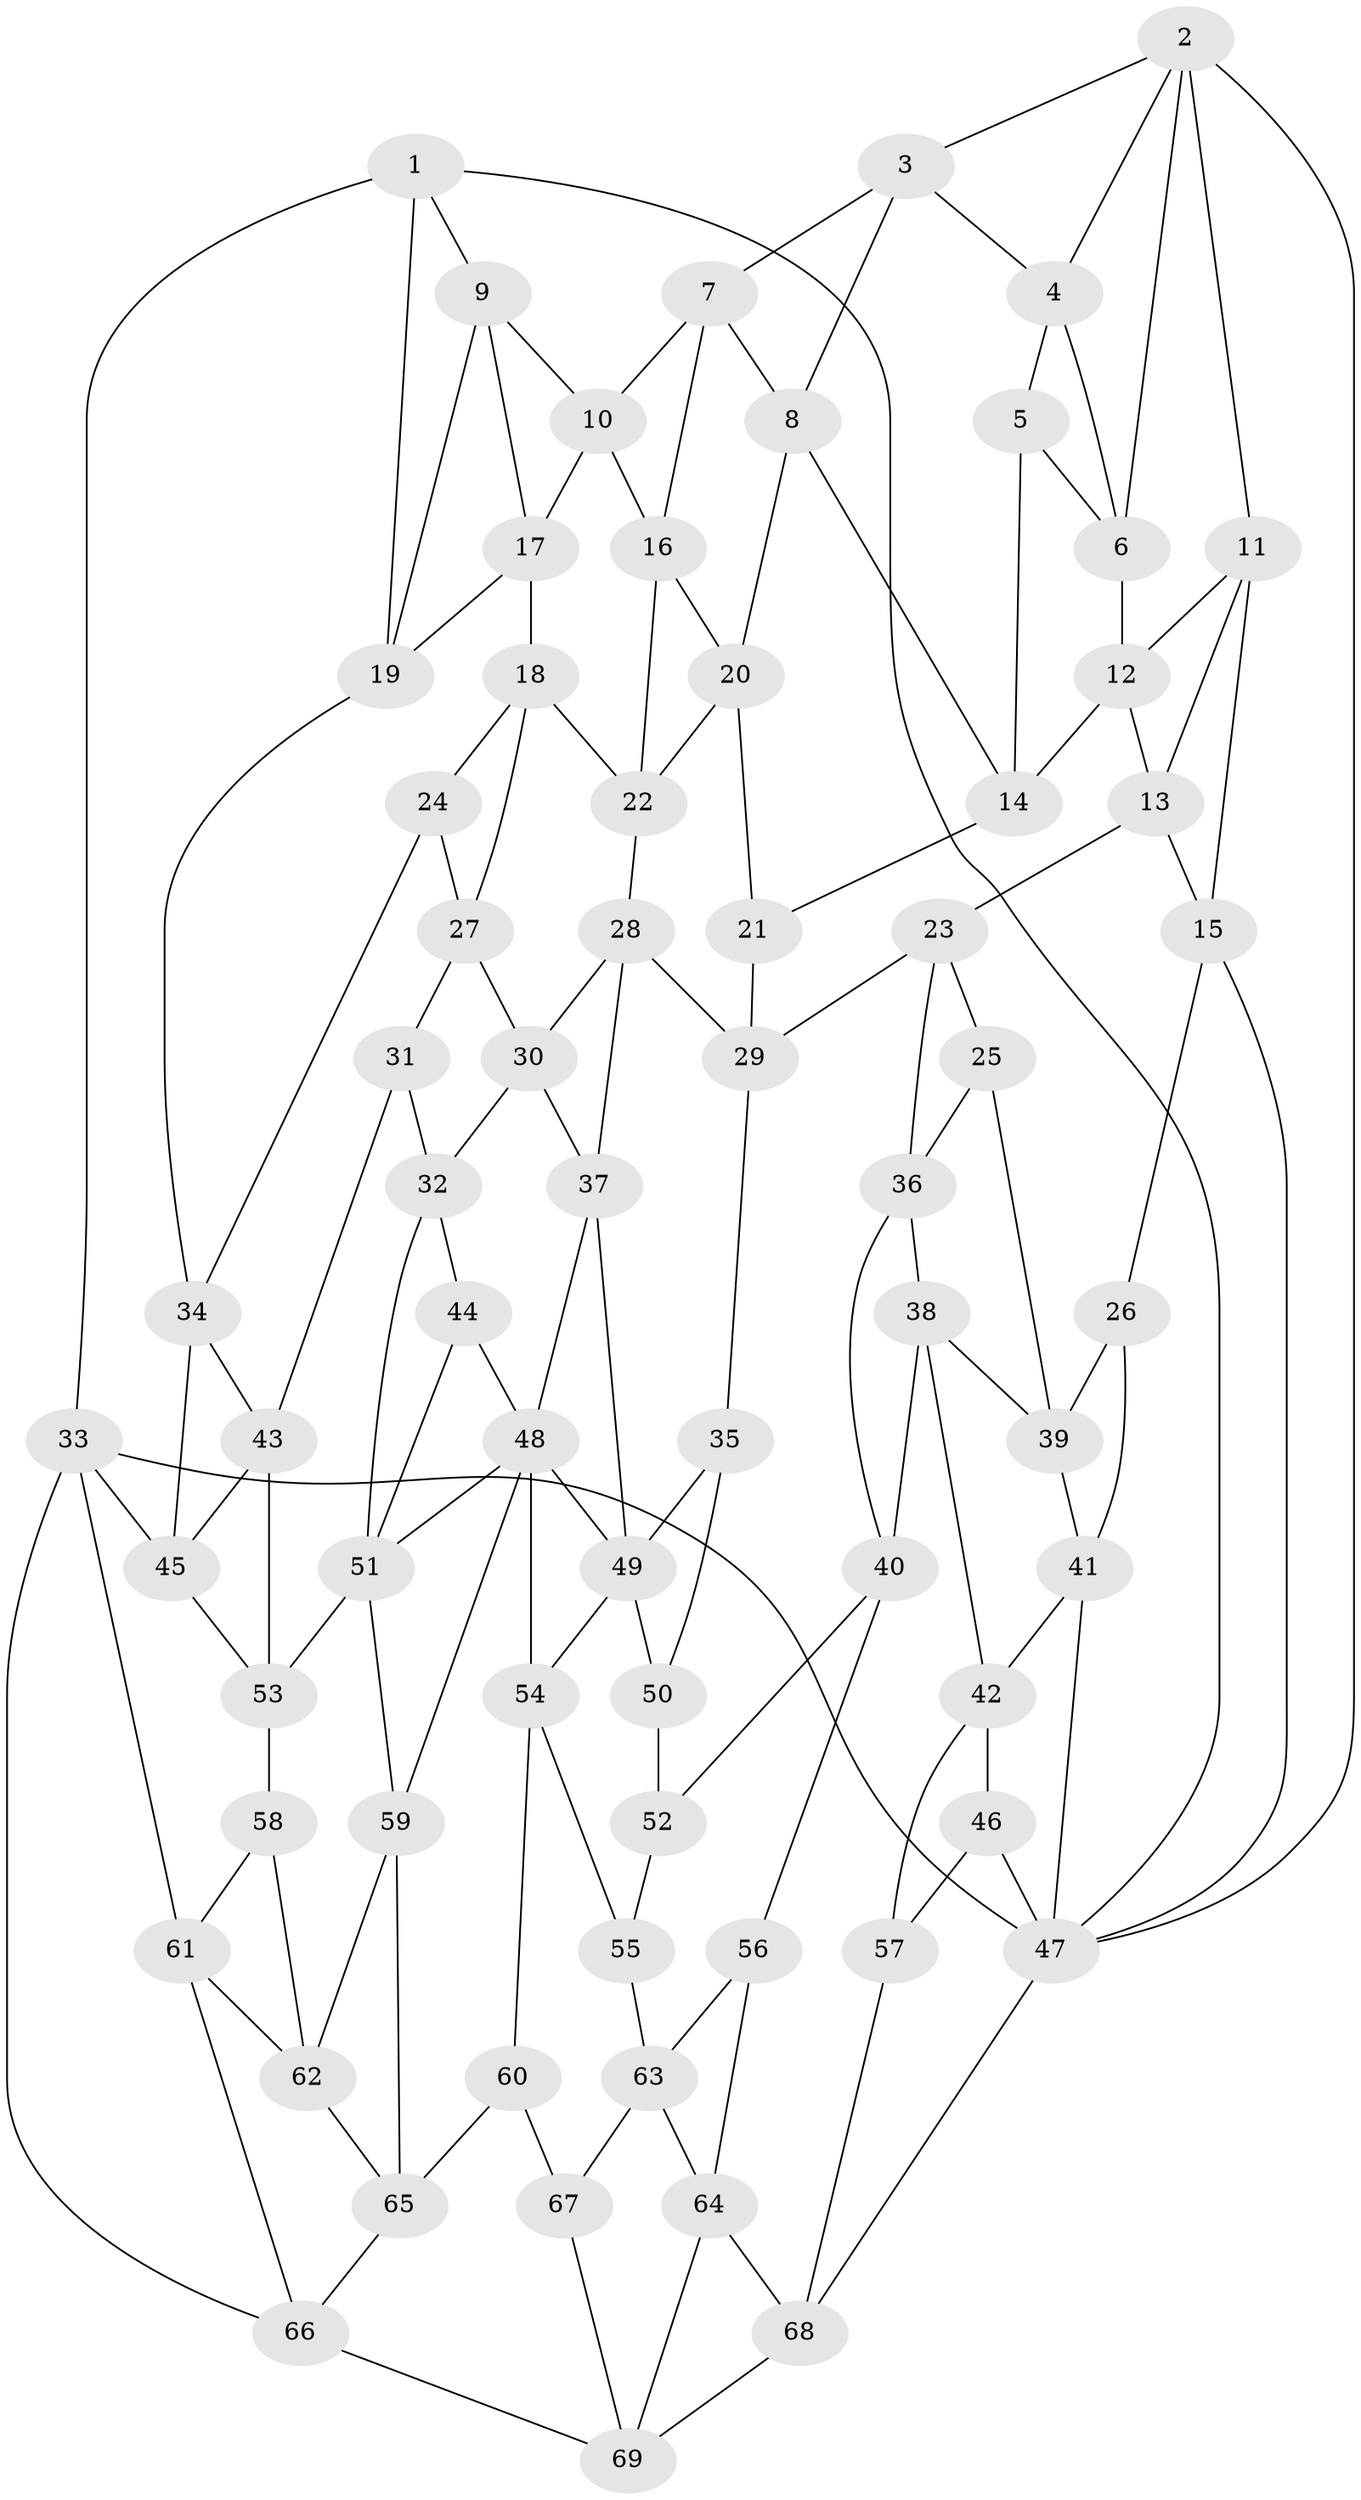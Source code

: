 // original degree distribution, {3: 0.014492753623188406, 6: 0.1956521739130435, 5: 0.5797101449275363, 4: 0.21014492753623187}
// Generated by graph-tools (version 1.1) at 2025/27/03/09/25 03:27:08]
// undirected, 69 vertices, 134 edges
graph export_dot {
graph [start="1"]
  node [color=gray90,style=filled];
  1;
  2;
  3;
  4;
  5;
  6;
  7;
  8;
  9;
  10;
  11;
  12;
  13;
  14;
  15;
  16;
  17;
  18;
  19;
  20;
  21;
  22;
  23;
  24;
  25;
  26;
  27;
  28;
  29;
  30;
  31;
  32;
  33;
  34;
  35;
  36;
  37;
  38;
  39;
  40;
  41;
  42;
  43;
  44;
  45;
  46;
  47;
  48;
  49;
  50;
  51;
  52;
  53;
  54;
  55;
  56;
  57;
  58;
  59;
  60;
  61;
  62;
  63;
  64;
  65;
  66;
  67;
  68;
  69;
  1 -- 9 [weight=1.0];
  1 -- 19 [weight=1.0];
  1 -- 33 [weight=1.0];
  1 -- 47 [weight=1.0];
  2 -- 3 [weight=1.0];
  2 -- 4 [weight=1.0];
  2 -- 6 [weight=1.0];
  2 -- 11 [weight=1.0];
  2 -- 47 [weight=1.0];
  3 -- 4 [weight=1.0];
  3 -- 7 [weight=1.0];
  3 -- 8 [weight=1.0];
  4 -- 5 [weight=1.0];
  4 -- 6 [weight=1.0];
  5 -- 6 [weight=1.0];
  5 -- 14 [weight=1.0];
  6 -- 12 [weight=1.0];
  7 -- 8 [weight=1.0];
  7 -- 10 [weight=1.0];
  7 -- 16 [weight=1.0];
  8 -- 14 [weight=1.0];
  8 -- 20 [weight=1.0];
  9 -- 10 [weight=1.0];
  9 -- 17 [weight=1.0];
  9 -- 19 [weight=1.0];
  10 -- 16 [weight=1.0];
  10 -- 17 [weight=1.0];
  11 -- 12 [weight=1.0];
  11 -- 13 [weight=1.0];
  11 -- 15 [weight=1.0];
  12 -- 13 [weight=1.0];
  12 -- 14 [weight=1.0];
  13 -- 15 [weight=1.0];
  13 -- 23 [weight=1.0];
  14 -- 21 [weight=1.0];
  15 -- 26 [weight=1.0];
  15 -- 47 [weight=1.0];
  16 -- 20 [weight=1.0];
  16 -- 22 [weight=1.0];
  17 -- 18 [weight=1.0];
  17 -- 19 [weight=1.0];
  18 -- 22 [weight=1.0];
  18 -- 24 [weight=1.0];
  18 -- 27 [weight=1.0];
  19 -- 34 [weight=1.0];
  20 -- 21 [weight=1.0];
  20 -- 22 [weight=1.0];
  21 -- 29 [weight=1.0];
  22 -- 28 [weight=1.0];
  23 -- 25 [weight=1.0];
  23 -- 29 [weight=1.0];
  23 -- 36 [weight=1.0];
  24 -- 27 [weight=1.0];
  24 -- 34 [weight=1.0];
  25 -- 36 [weight=1.0];
  25 -- 39 [weight=1.0];
  26 -- 39 [weight=1.0];
  26 -- 41 [weight=1.0];
  27 -- 30 [weight=1.0];
  27 -- 31 [weight=1.0];
  28 -- 29 [weight=1.0];
  28 -- 30 [weight=1.0];
  28 -- 37 [weight=1.0];
  29 -- 35 [weight=1.0];
  30 -- 32 [weight=1.0];
  30 -- 37 [weight=1.0];
  31 -- 32 [weight=1.0];
  31 -- 43 [weight=1.0];
  32 -- 44 [weight=1.0];
  32 -- 51 [weight=1.0];
  33 -- 45 [weight=1.0];
  33 -- 47 [weight=1.0];
  33 -- 61 [weight=1.0];
  33 -- 66 [weight=1.0];
  34 -- 43 [weight=1.0];
  34 -- 45 [weight=1.0];
  35 -- 49 [weight=1.0];
  35 -- 50 [weight=1.0];
  36 -- 38 [weight=1.0];
  36 -- 40 [weight=1.0];
  37 -- 48 [weight=1.0];
  37 -- 49 [weight=1.0];
  38 -- 39 [weight=1.0];
  38 -- 40 [weight=1.0];
  38 -- 42 [weight=1.0];
  39 -- 41 [weight=1.0];
  40 -- 52 [weight=1.0];
  40 -- 56 [weight=1.0];
  41 -- 42 [weight=1.0];
  41 -- 47 [weight=1.0];
  42 -- 46 [weight=1.0];
  42 -- 57 [weight=1.0];
  43 -- 45 [weight=1.0];
  43 -- 53 [weight=1.0];
  44 -- 48 [weight=1.0];
  44 -- 51 [weight=2.0];
  45 -- 53 [weight=1.0];
  46 -- 47 [weight=2.0];
  46 -- 57 [weight=1.0];
  47 -- 68 [weight=1.0];
  48 -- 49 [weight=1.0];
  48 -- 51 [weight=1.0];
  48 -- 54 [weight=1.0];
  48 -- 59 [weight=1.0];
  49 -- 50 [weight=2.0];
  49 -- 54 [weight=1.0];
  50 -- 52 [weight=2.0];
  51 -- 53 [weight=1.0];
  51 -- 59 [weight=1.0];
  52 -- 55 [weight=1.0];
  53 -- 58 [weight=1.0];
  54 -- 55 [weight=1.0];
  54 -- 60 [weight=1.0];
  55 -- 63 [weight=1.0];
  56 -- 63 [weight=1.0];
  56 -- 64 [weight=1.0];
  57 -- 68 [weight=1.0];
  58 -- 61 [weight=1.0];
  58 -- 62 [weight=1.0];
  59 -- 62 [weight=1.0];
  59 -- 65 [weight=1.0];
  60 -- 65 [weight=1.0];
  60 -- 67 [weight=2.0];
  61 -- 62 [weight=1.0];
  61 -- 66 [weight=1.0];
  62 -- 65 [weight=1.0];
  63 -- 64 [weight=1.0];
  63 -- 67 [weight=1.0];
  64 -- 68 [weight=1.0];
  64 -- 69 [weight=1.0];
  65 -- 66 [weight=1.0];
  66 -- 69 [weight=1.0];
  67 -- 69 [weight=1.0];
  68 -- 69 [weight=1.0];
}
